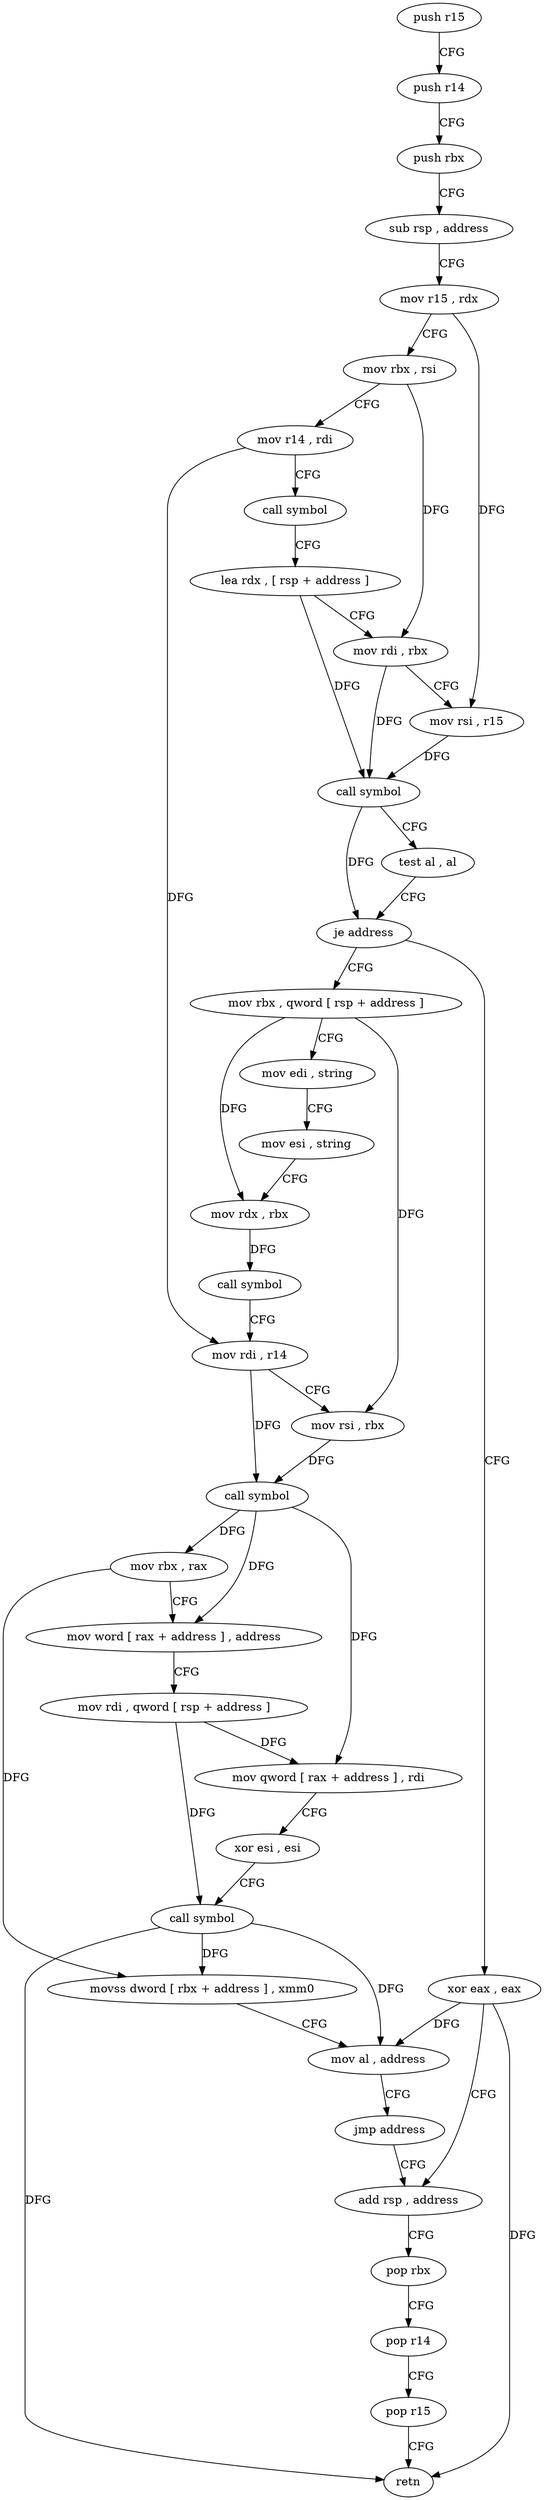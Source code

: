 digraph "func" {
"4242672" [label = "push r15" ]
"4242674" [label = "push r14" ]
"4242676" [label = "push rbx" ]
"4242677" [label = "sub rsp , address" ]
"4242681" [label = "mov r15 , rdx" ]
"4242684" [label = "mov rbx , rsi" ]
"4242687" [label = "mov r14 , rdi" ]
"4242690" [label = "call symbol" ]
"4242695" [label = "lea rdx , [ rsp + address ]" ]
"4242700" [label = "mov rdi , rbx" ]
"4242703" [label = "mov rsi , r15" ]
"4242706" [label = "call symbol" ]
"4242711" [label = "test al , al" ]
"4242713" [label = "je address" ]
"4242783" [label = "xor eax , eax" ]
"4242715" [label = "mov rbx , qword [ rsp + address ]" ]
"4242785" [label = "add rsp , address" ]
"4242720" [label = "mov edi , string" ]
"4242725" [label = "mov esi , string" ]
"4242730" [label = "mov rdx , rbx" ]
"4242733" [label = "call symbol" ]
"4242738" [label = "mov rdi , r14" ]
"4242741" [label = "mov rsi , rbx" ]
"4242744" [label = "call symbol" ]
"4242749" [label = "mov rbx , rax" ]
"4242752" [label = "mov word [ rax + address ] , address" ]
"4242758" [label = "mov rdi , qword [ rsp + address ]" ]
"4242763" [label = "mov qword [ rax + address ] , rdi" ]
"4242767" [label = "xor esi , esi" ]
"4242769" [label = "call symbol" ]
"4242774" [label = "movss dword [ rbx + address ] , xmm0" ]
"4242779" [label = "mov al , address" ]
"4242781" [label = "jmp address" ]
"4242789" [label = "pop rbx" ]
"4242790" [label = "pop r14" ]
"4242792" [label = "pop r15" ]
"4242794" [label = "retn" ]
"4242672" -> "4242674" [ label = "CFG" ]
"4242674" -> "4242676" [ label = "CFG" ]
"4242676" -> "4242677" [ label = "CFG" ]
"4242677" -> "4242681" [ label = "CFG" ]
"4242681" -> "4242684" [ label = "CFG" ]
"4242681" -> "4242703" [ label = "DFG" ]
"4242684" -> "4242687" [ label = "CFG" ]
"4242684" -> "4242700" [ label = "DFG" ]
"4242687" -> "4242690" [ label = "CFG" ]
"4242687" -> "4242738" [ label = "DFG" ]
"4242690" -> "4242695" [ label = "CFG" ]
"4242695" -> "4242700" [ label = "CFG" ]
"4242695" -> "4242706" [ label = "DFG" ]
"4242700" -> "4242703" [ label = "CFG" ]
"4242700" -> "4242706" [ label = "DFG" ]
"4242703" -> "4242706" [ label = "DFG" ]
"4242706" -> "4242711" [ label = "CFG" ]
"4242706" -> "4242713" [ label = "DFG" ]
"4242711" -> "4242713" [ label = "CFG" ]
"4242713" -> "4242783" [ label = "CFG" ]
"4242713" -> "4242715" [ label = "CFG" ]
"4242783" -> "4242785" [ label = "CFG" ]
"4242783" -> "4242779" [ label = "DFG" ]
"4242783" -> "4242794" [ label = "DFG" ]
"4242715" -> "4242720" [ label = "CFG" ]
"4242715" -> "4242730" [ label = "DFG" ]
"4242715" -> "4242741" [ label = "DFG" ]
"4242785" -> "4242789" [ label = "CFG" ]
"4242720" -> "4242725" [ label = "CFG" ]
"4242725" -> "4242730" [ label = "CFG" ]
"4242730" -> "4242733" [ label = "DFG" ]
"4242733" -> "4242738" [ label = "CFG" ]
"4242738" -> "4242741" [ label = "CFG" ]
"4242738" -> "4242744" [ label = "DFG" ]
"4242741" -> "4242744" [ label = "DFG" ]
"4242744" -> "4242749" [ label = "DFG" ]
"4242744" -> "4242752" [ label = "DFG" ]
"4242744" -> "4242763" [ label = "DFG" ]
"4242749" -> "4242752" [ label = "CFG" ]
"4242749" -> "4242774" [ label = "DFG" ]
"4242752" -> "4242758" [ label = "CFG" ]
"4242758" -> "4242763" [ label = "DFG" ]
"4242758" -> "4242769" [ label = "DFG" ]
"4242763" -> "4242767" [ label = "CFG" ]
"4242767" -> "4242769" [ label = "CFG" ]
"4242769" -> "4242774" [ label = "DFG" ]
"4242769" -> "4242779" [ label = "DFG" ]
"4242769" -> "4242794" [ label = "DFG" ]
"4242774" -> "4242779" [ label = "CFG" ]
"4242779" -> "4242781" [ label = "CFG" ]
"4242781" -> "4242785" [ label = "CFG" ]
"4242789" -> "4242790" [ label = "CFG" ]
"4242790" -> "4242792" [ label = "CFG" ]
"4242792" -> "4242794" [ label = "CFG" ]
}
